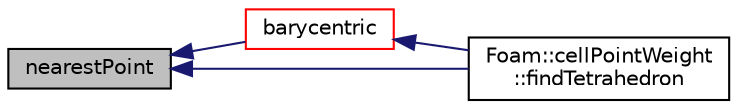digraph "nearestPoint"
{
  bgcolor="transparent";
  edge [fontname="Helvetica",fontsize="10",labelfontname="Helvetica",labelfontsize="10"];
  node [fontname="Helvetica",fontsize="10",shape=record];
  rankdir="LR";
  Node1 [label="nearestPoint",height=0.2,width=0.4,color="black", fillcolor="grey75", style="filled", fontcolor="black"];
  Node1 -> Node2 [dir="back",color="midnightblue",fontsize="10",style="solid",fontname="Helvetica"];
  Node2 [label="barycentric",height=0.2,width=0.4,color="red",URL="$a02666.html#af25ab613c3d54bb72f48d06e81ed88cc",tooltip="Calculate the barycentric coordinates of the given. "];
  Node2 -> Node3 [dir="back",color="midnightblue",fontsize="10",style="solid",fontname="Helvetica"];
  Node3 [label="Foam::cellPointWeight\l::findTetrahedron",height=0.2,width=0.4,color="black",URL="$a00220.html#a04d110a609cd69b19474de418fb1a4cf"];
  Node1 -> Node3 [dir="back",color="midnightblue",fontsize="10",style="solid",fontname="Helvetica"];
}
